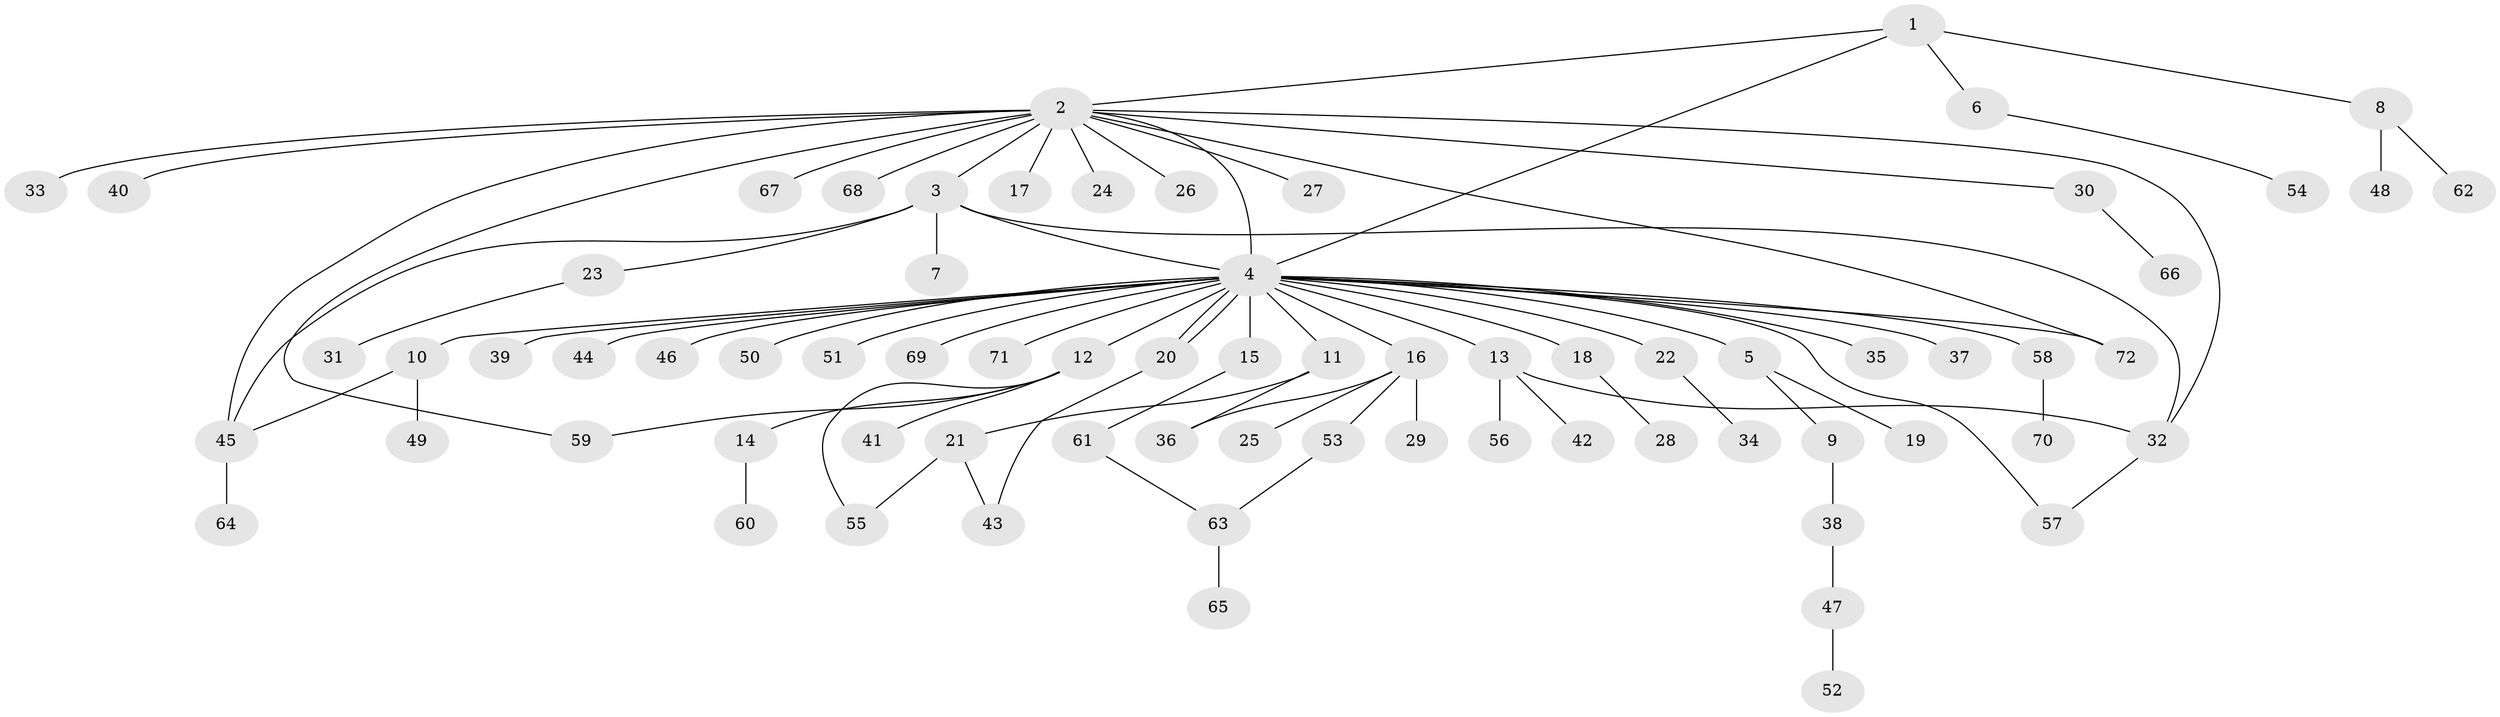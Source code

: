 // Generated by graph-tools (version 1.1) at 2025/11/02/27/25 16:11:15]
// undirected, 72 vertices, 85 edges
graph export_dot {
graph [start="1"]
  node [color=gray90,style=filled];
  1;
  2;
  3;
  4;
  5;
  6;
  7;
  8;
  9;
  10;
  11;
  12;
  13;
  14;
  15;
  16;
  17;
  18;
  19;
  20;
  21;
  22;
  23;
  24;
  25;
  26;
  27;
  28;
  29;
  30;
  31;
  32;
  33;
  34;
  35;
  36;
  37;
  38;
  39;
  40;
  41;
  42;
  43;
  44;
  45;
  46;
  47;
  48;
  49;
  50;
  51;
  52;
  53;
  54;
  55;
  56;
  57;
  58;
  59;
  60;
  61;
  62;
  63;
  64;
  65;
  66;
  67;
  68;
  69;
  70;
  71;
  72;
  1 -- 2;
  1 -- 4;
  1 -- 6;
  1 -- 8;
  2 -- 3;
  2 -- 4;
  2 -- 17;
  2 -- 24;
  2 -- 26;
  2 -- 27;
  2 -- 30;
  2 -- 32;
  2 -- 33;
  2 -- 40;
  2 -- 45;
  2 -- 59;
  2 -- 67;
  2 -- 68;
  2 -- 72;
  3 -- 4;
  3 -- 7;
  3 -- 23;
  3 -- 32;
  3 -- 45;
  4 -- 5;
  4 -- 10;
  4 -- 11;
  4 -- 12;
  4 -- 13;
  4 -- 15;
  4 -- 16;
  4 -- 18;
  4 -- 20;
  4 -- 20;
  4 -- 22;
  4 -- 35;
  4 -- 37;
  4 -- 39;
  4 -- 44;
  4 -- 46;
  4 -- 50;
  4 -- 51;
  4 -- 57;
  4 -- 58;
  4 -- 69;
  4 -- 71;
  4 -- 72;
  5 -- 9;
  5 -- 19;
  6 -- 54;
  8 -- 48;
  8 -- 62;
  9 -- 38;
  10 -- 45;
  10 -- 49;
  11 -- 21;
  11 -- 36;
  12 -- 14;
  12 -- 41;
  12 -- 55;
  12 -- 59;
  13 -- 32;
  13 -- 42;
  13 -- 56;
  14 -- 60;
  15 -- 61;
  16 -- 25;
  16 -- 29;
  16 -- 36;
  16 -- 53;
  18 -- 28;
  20 -- 43;
  21 -- 43;
  21 -- 55;
  22 -- 34;
  23 -- 31;
  30 -- 66;
  32 -- 57;
  38 -- 47;
  45 -- 64;
  47 -- 52;
  53 -- 63;
  58 -- 70;
  61 -- 63;
  63 -- 65;
}
